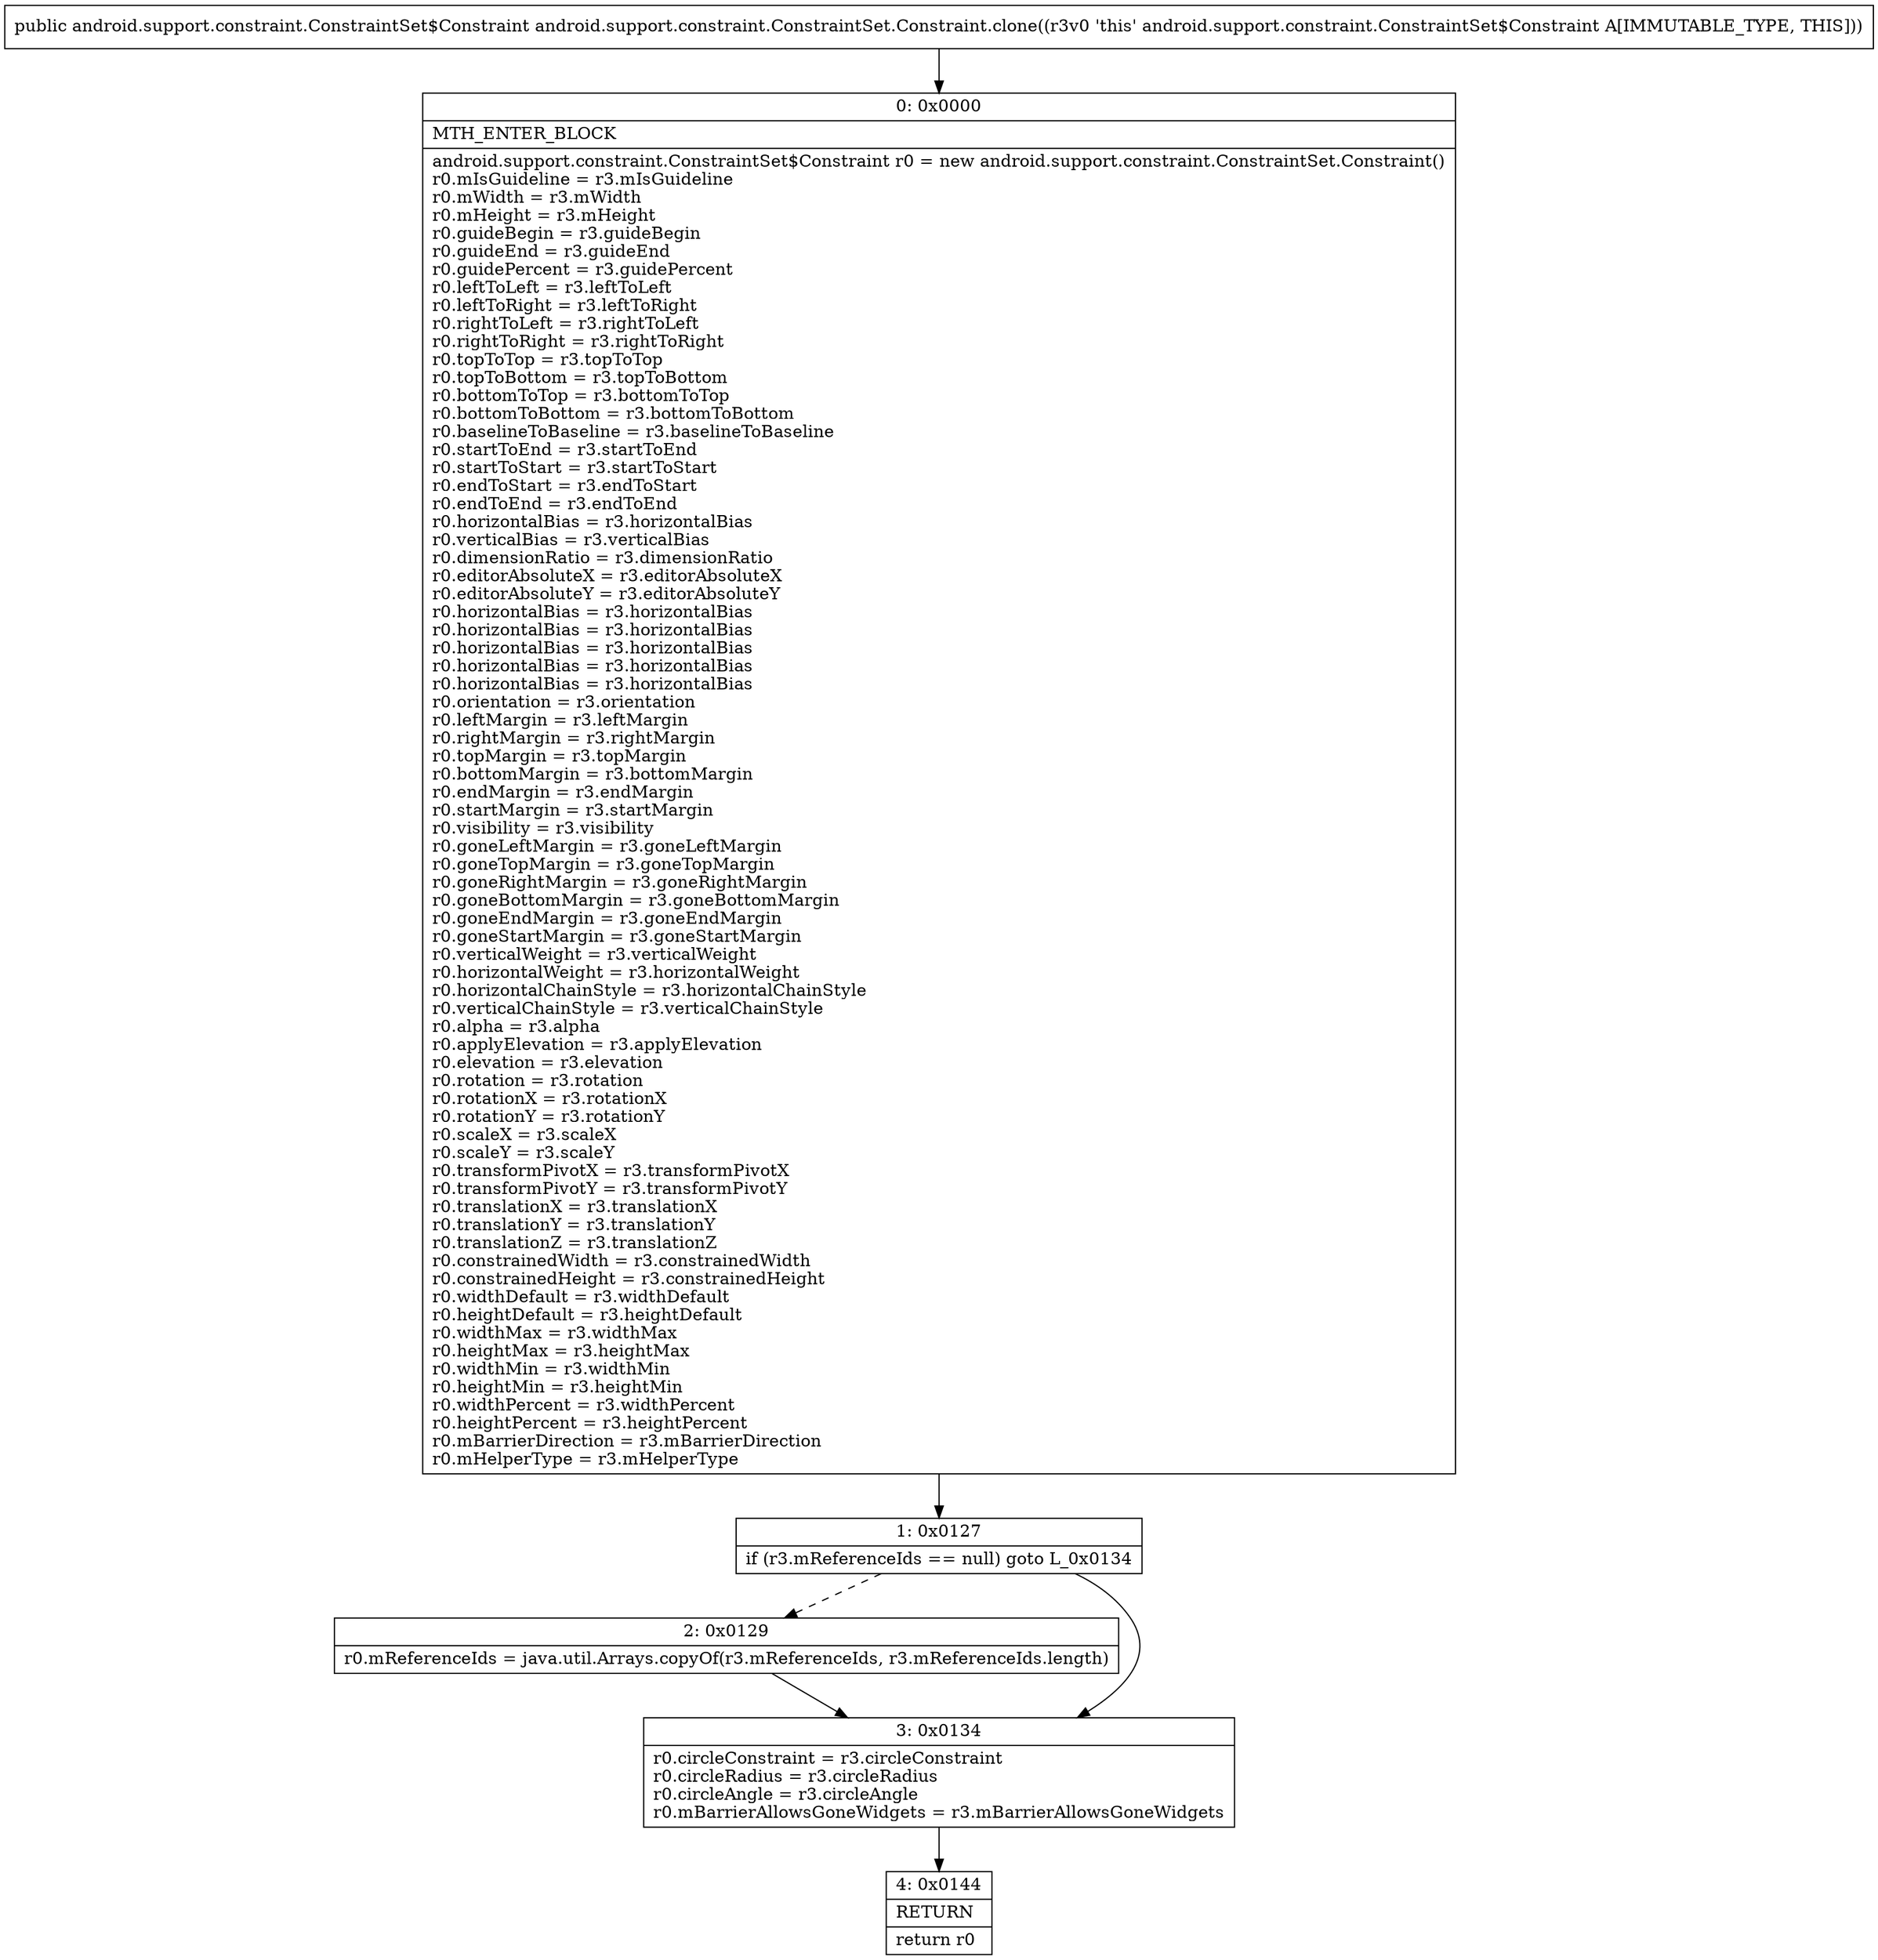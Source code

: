 digraph "CFG forandroid.support.constraint.ConstraintSet.Constraint.clone()Landroid\/support\/constraint\/ConstraintSet$Constraint;" {
Node_0 [shape=record,label="{0\:\ 0x0000|MTH_ENTER_BLOCK\l|android.support.constraint.ConstraintSet$Constraint r0 = new android.support.constraint.ConstraintSet.Constraint()\lr0.mIsGuideline = r3.mIsGuideline\lr0.mWidth = r3.mWidth\lr0.mHeight = r3.mHeight\lr0.guideBegin = r3.guideBegin\lr0.guideEnd = r3.guideEnd\lr0.guidePercent = r3.guidePercent\lr0.leftToLeft = r3.leftToLeft\lr0.leftToRight = r3.leftToRight\lr0.rightToLeft = r3.rightToLeft\lr0.rightToRight = r3.rightToRight\lr0.topToTop = r3.topToTop\lr0.topToBottom = r3.topToBottom\lr0.bottomToTop = r3.bottomToTop\lr0.bottomToBottom = r3.bottomToBottom\lr0.baselineToBaseline = r3.baselineToBaseline\lr0.startToEnd = r3.startToEnd\lr0.startToStart = r3.startToStart\lr0.endToStart = r3.endToStart\lr0.endToEnd = r3.endToEnd\lr0.horizontalBias = r3.horizontalBias\lr0.verticalBias = r3.verticalBias\lr0.dimensionRatio = r3.dimensionRatio\lr0.editorAbsoluteX = r3.editorAbsoluteX\lr0.editorAbsoluteY = r3.editorAbsoluteY\lr0.horizontalBias = r3.horizontalBias\lr0.horizontalBias = r3.horizontalBias\lr0.horizontalBias = r3.horizontalBias\lr0.horizontalBias = r3.horizontalBias\lr0.horizontalBias = r3.horizontalBias\lr0.orientation = r3.orientation\lr0.leftMargin = r3.leftMargin\lr0.rightMargin = r3.rightMargin\lr0.topMargin = r3.topMargin\lr0.bottomMargin = r3.bottomMargin\lr0.endMargin = r3.endMargin\lr0.startMargin = r3.startMargin\lr0.visibility = r3.visibility\lr0.goneLeftMargin = r3.goneLeftMargin\lr0.goneTopMargin = r3.goneTopMargin\lr0.goneRightMargin = r3.goneRightMargin\lr0.goneBottomMargin = r3.goneBottomMargin\lr0.goneEndMargin = r3.goneEndMargin\lr0.goneStartMargin = r3.goneStartMargin\lr0.verticalWeight = r3.verticalWeight\lr0.horizontalWeight = r3.horizontalWeight\lr0.horizontalChainStyle = r3.horizontalChainStyle\lr0.verticalChainStyle = r3.verticalChainStyle\lr0.alpha = r3.alpha\lr0.applyElevation = r3.applyElevation\lr0.elevation = r3.elevation\lr0.rotation = r3.rotation\lr0.rotationX = r3.rotationX\lr0.rotationY = r3.rotationY\lr0.scaleX = r3.scaleX\lr0.scaleY = r3.scaleY\lr0.transformPivotX = r3.transformPivotX\lr0.transformPivotY = r3.transformPivotY\lr0.translationX = r3.translationX\lr0.translationY = r3.translationY\lr0.translationZ = r3.translationZ\lr0.constrainedWidth = r3.constrainedWidth\lr0.constrainedHeight = r3.constrainedHeight\lr0.widthDefault = r3.widthDefault\lr0.heightDefault = r3.heightDefault\lr0.widthMax = r3.widthMax\lr0.heightMax = r3.heightMax\lr0.widthMin = r3.widthMin\lr0.heightMin = r3.heightMin\lr0.widthPercent = r3.widthPercent\lr0.heightPercent = r3.heightPercent\lr0.mBarrierDirection = r3.mBarrierDirection\lr0.mHelperType = r3.mHelperType\l}"];
Node_1 [shape=record,label="{1\:\ 0x0127|if (r3.mReferenceIds == null) goto L_0x0134\l}"];
Node_2 [shape=record,label="{2\:\ 0x0129|r0.mReferenceIds = java.util.Arrays.copyOf(r3.mReferenceIds, r3.mReferenceIds.length)\l}"];
Node_3 [shape=record,label="{3\:\ 0x0134|r0.circleConstraint = r3.circleConstraint\lr0.circleRadius = r3.circleRadius\lr0.circleAngle = r3.circleAngle\lr0.mBarrierAllowsGoneWidgets = r3.mBarrierAllowsGoneWidgets\l}"];
Node_4 [shape=record,label="{4\:\ 0x0144|RETURN\l|return r0\l}"];
MethodNode[shape=record,label="{public android.support.constraint.ConstraintSet$Constraint android.support.constraint.ConstraintSet.Constraint.clone((r3v0 'this' android.support.constraint.ConstraintSet$Constraint A[IMMUTABLE_TYPE, THIS])) }"];
MethodNode -> Node_0;
Node_0 -> Node_1;
Node_1 -> Node_2[style=dashed];
Node_1 -> Node_3;
Node_2 -> Node_3;
Node_3 -> Node_4;
}

